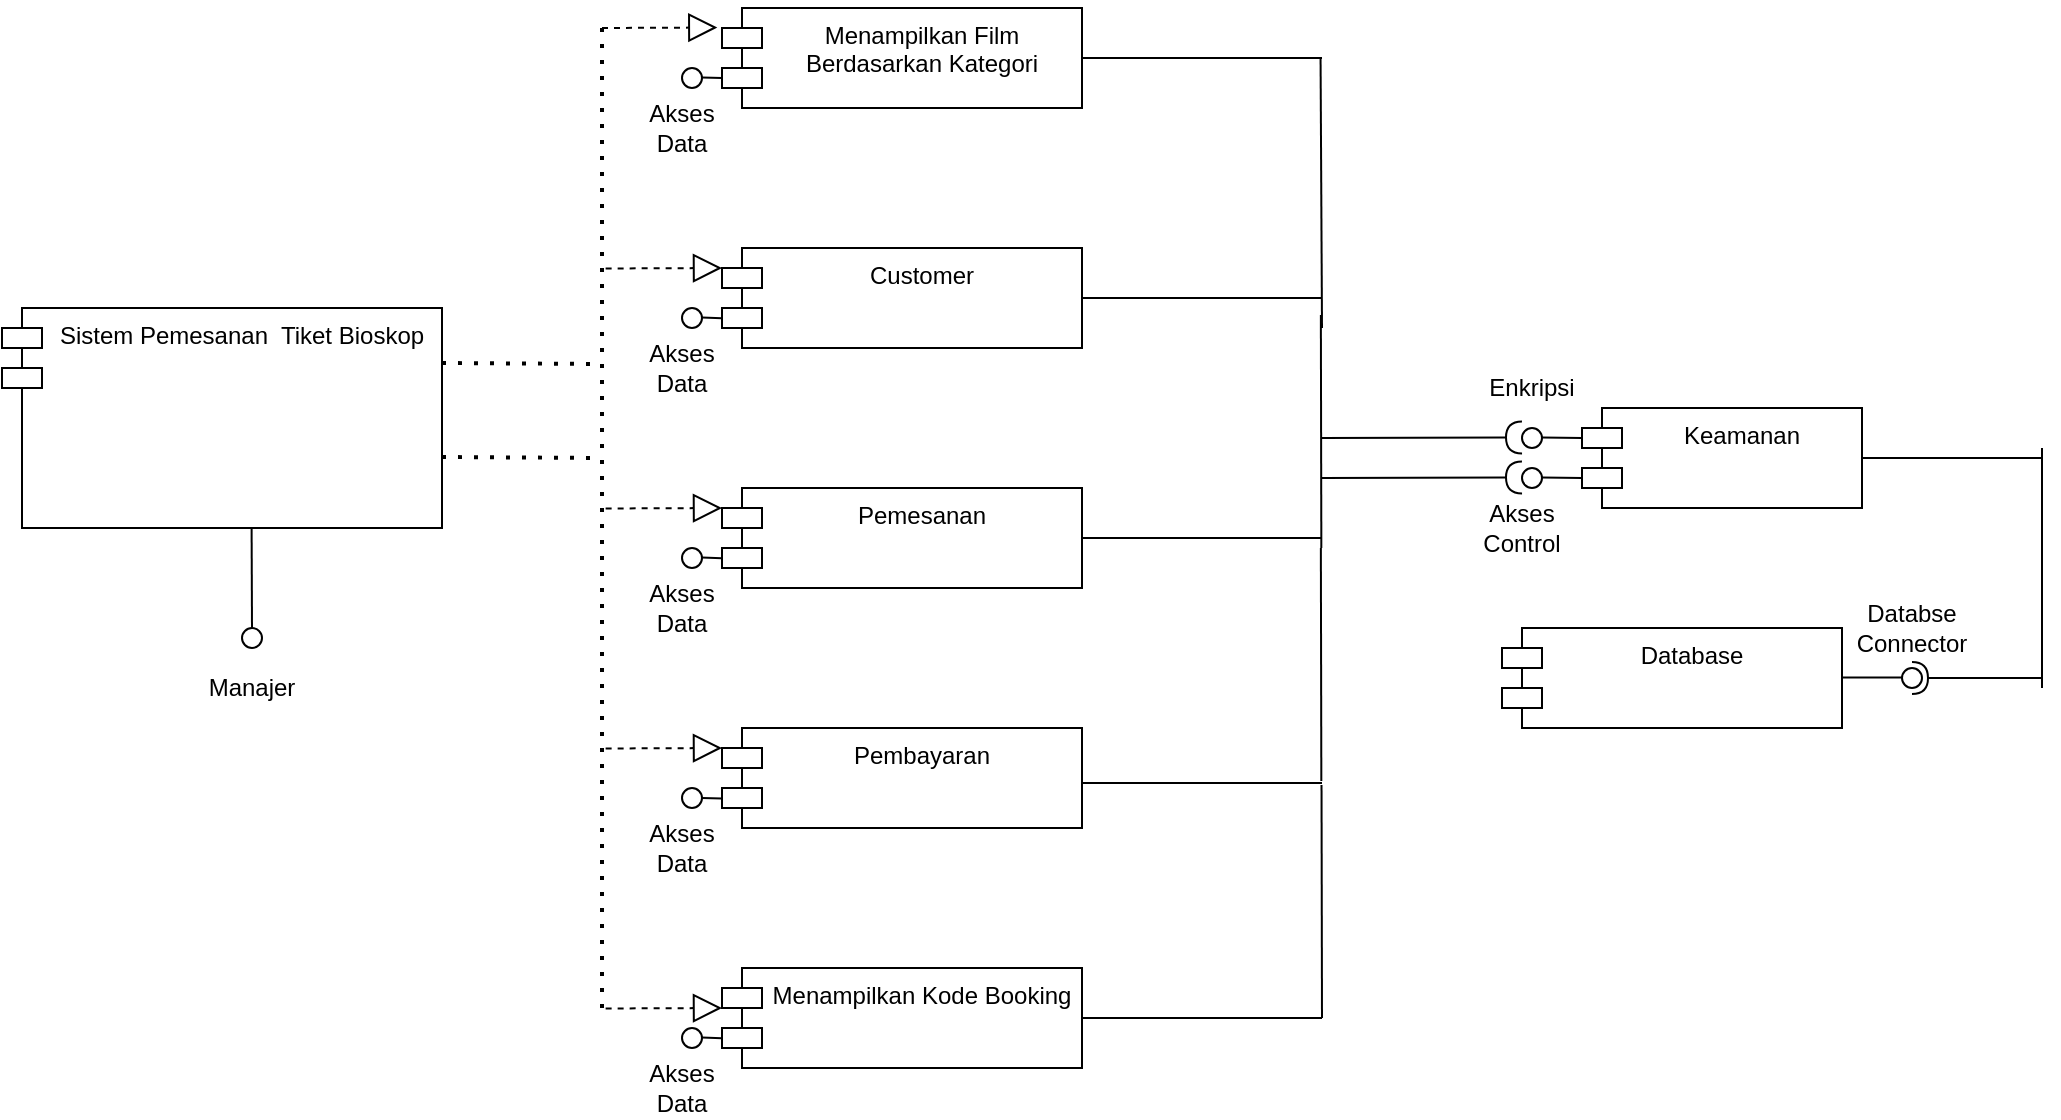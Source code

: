 <mxfile version="14.4.3" type="device"><diagram id="jXfLsAfXWyjTQ-n3Hu76" name="Page-1"><mxGraphModel dx="2354" dy="682" grid="1" gridSize="10" guides="1" tooltips="1" connect="1" arrows="1" fold="1" page="1" pageScale="1" pageWidth="850" pageHeight="1100" math="0" shadow="0"><root><mxCell id="0"/><mxCell id="1" parent="0"/><mxCell id="8DJMplQFBHsnG4Az3Doj-2" value="Sistem Pemesanan  Tiket Bioskop" style="shape=module;align=left;spacingLeft=20;align=center;verticalAlign=top;" vertex="1" parent="1"><mxGeometry x="-60" y="310" width="220" height="110" as="geometry"/></mxCell><mxCell id="8DJMplQFBHsnG4Az3Doj-3" value="Database" style="shape=module;align=left;spacingLeft=20;align=center;verticalAlign=top;" vertex="1" parent="1"><mxGeometry x="690" y="470" width="170" height="50" as="geometry"/></mxCell><mxCell id="8DJMplQFBHsnG4Az3Doj-4" value="Keamanan" style="shape=module;align=left;spacingLeft=20;align=center;verticalAlign=top;" vertex="1" parent="1"><mxGeometry x="730" y="360" width="140" height="50" as="geometry"/></mxCell><mxCell id="8DJMplQFBHsnG4Az3Doj-6" value="Pemesanan" style="shape=module;align=left;spacingLeft=20;align=center;verticalAlign=top;" vertex="1" parent="1"><mxGeometry x="300" y="400" width="180" height="50" as="geometry"/></mxCell><mxCell id="8DJMplQFBHsnG4Az3Doj-7" value="Customer" style="shape=module;align=left;spacingLeft=20;align=center;verticalAlign=top;" vertex="1" parent="1"><mxGeometry x="300" y="280" width="180" height="50" as="geometry"/></mxCell><mxCell id="8DJMplQFBHsnG4Az3Doj-8" value="Menampilkan Film&#10;Berdasarkan Kategori" style="shape=module;align=left;spacingLeft=20;align=center;verticalAlign=top;" vertex="1" parent="1"><mxGeometry x="300" y="160" width="180" height="50" as="geometry"/></mxCell><mxCell id="8DJMplQFBHsnG4Az3Doj-10" value="Pembayaran" style="shape=module;align=left;spacingLeft=20;align=center;verticalAlign=top;" vertex="1" parent="1"><mxGeometry x="300" y="520" width="180" height="50" as="geometry"/></mxCell><mxCell id="8DJMplQFBHsnG4Az3Doj-13" value="Menampilkan Kode Booking" style="shape=module;align=left;spacingLeft=20;align=center;verticalAlign=top;" vertex="1" parent="1"><mxGeometry x="300" y="640" width="180" height="50" as="geometry"/></mxCell><mxCell id="8DJMplQFBHsnG4Az3Doj-16" value="" style="endArrow=none;dashed=1;html=1;dashPattern=1 3;strokeWidth=2;exitX=1;exitY=0.25;exitDx=0;exitDy=0;" edge="1" parent="1" source="8DJMplQFBHsnG4Az3Doj-2"><mxGeometry width="50" height="50" relative="1" as="geometry"><mxPoint x="130" y="270" as="sourcePoint"/><mxPoint x="240" y="338" as="targetPoint"/></mxGeometry></mxCell><mxCell id="8DJMplQFBHsnG4Az3Doj-17" value="" style="endArrow=none;dashed=1;html=1;dashPattern=1 3;strokeWidth=2;exitX=1;exitY=0.25;exitDx=0;exitDy=0;" edge="1" parent="1"><mxGeometry width="50" height="50" relative="1" as="geometry"><mxPoint x="160" y="384.5" as="sourcePoint"/><mxPoint x="240" y="385" as="targetPoint"/></mxGeometry></mxCell><mxCell id="8DJMplQFBHsnG4Az3Doj-18" value="" style="endArrow=none;dashed=1;html=1;dashPattern=1 3;strokeWidth=2;" edge="1" parent="1"><mxGeometry width="50" height="50" relative="1" as="geometry"><mxPoint x="240" y="660" as="sourcePoint"/><mxPoint x="240" y="170" as="targetPoint"/></mxGeometry></mxCell><mxCell id="8DJMplQFBHsnG4Az3Doj-21" value="" style="endArrow=block;dashed=1;endFill=0;endSize=12;html=1;entryX=-0.013;entryY=0.195;entryDx=0;entryDy=0;entryPerimeter=0;" edge="1" parent="1" target="8DJMplQFBHsnG4Az3Doj-8"><mxGeometry width="160" relative="1" as="geometry"><mxPoint x="240" y="170" as="sourcePoint"/><mxPoint x="290" y="170" as="targetPoint"/><Array as="points"><mxPoint x="240" y="170"/></Array></mxGeometry></mxCell><mxCell id="8DJMplQFBHsnG4Az3Doj-22" value="" style="endArrow=block;dashed=1;endFill=0;endSize=12;html=1;entryX=-0.013;entryY=0.195;entryDx=0;entryDy=0;entryPerimeter=0;" edge="1" parent="1"><mxGeometry width="160" relative="1" as="geometry"><mxPoint x="241.82" y="290.25" as="sourcePoint"/><mxPoint x="300.0" y="290" as="targetPoint"/><Array as="points"><mxPoint x="241.82" y="290.25"/></Array></mxGeometry></mxCell><mxCell id="8DJMplQFBHsnG4Az3Doj-23" value="" style="endArrow=block;dashed=1;endFill=0;endSize=12;html=1;entryX=-0.013;entryY=0.195;entryDx=0;entryDy=0;entryPerimeter=0;" edge="1" parent="1"><mxGeometry width="160" relative="1" as="geometry"><mxPoint x="241.82" y="410.25" as="sourcePoint"/><mxPoint x="300.0" y="410" as="targetPoint"/><Array as="points"><mxPoint x="241.82" y="410.25"/></Array></mxGeometry></mxCell><mxCell id="8DJMplQFBHsnG4Az3Doj-24" value="" style="endArrow=block;dashed=1;endFill=0;endSize=12;html=1;entryX=-0.013;entryY=0.195;entryDx=0;entryDy=0;entryPerimeter=0;" edge="1" parent="1"><mxGeometry width="160" relative="1" as="geometry"><mxPoint x="241.82" y="530.25" as="sourcePoint"/><mxPoint x="300.0" y="530" as="targetPoint"/><Array as="points"><mxPoint x="241.82" y="530.25"/></Array></mxGeometry></mxCell><mxCell id="8DJMplQFBHsnG4Az3Doj-25" value="" style="endArrow=block;dashed=1;endFill=0;endSize=12;html=1;entryX=-0.013;entryY=0.195;entryDx=0;entryDy=0;entryPerimeter=0;" edge="1" parent="1"><mxGeometry width="160" relative="1" as="geometry"><mxPoint x="241.82" y="660.25" as="sourcePoint"/><mxPoint x="300.0" y="660" as="targetPoint"/><Array as="points"><mxPoint x="241.82" y="660.25"/></Array></mxGeometry></mxCell><mxCell id="8DJMplQFBHsnG4Az3Doj-29" value="" style="line;strokeWidth=1;rotatable=0;dashed=0;labelPosition=right;align=left;verticalAlign=middle;spacingTop=0;spacingLeft=6;points=[];portConstraint=eastwest;" vertex="1" parent="1"><mxGeometry x="480" y="180" width="120" height="10" as="geometry"/></mxCell><mxCell id="8DJMplQFBHsnG4Az3Doj-33" value="" style="line;strokeWidth=1;rotatable=0;dashed=0;labelPosition=right;align=left;verticalAlign=middle;spacingTop=0;spacingLeft=6;points=[];portConstraint=eastwest;" vertex="1" parent="1"><mxGeometry x="480" y="300" width="120" height="10" as="geometry"/></mxCell><mxCell id="8DJMplQFBHsnG4Az3Doj-34" value="" style="line;strokeWidth=1;rotatable=0;dashed=0;labelPosition=right;align=left;verticalAlign=middle;spacingTop=0;spacingLeft=6;points=[];portConstraint=eastwest;" vertex="1" parent="1"><mxGeometry x="480" y="420" width="120" height="10" as="geometry"/></mxCell><mxCell id="8DJMplQFBHsnG4Az3Doj-35" value="" style="line;strokeWidth=1;rotatable=0;dashed=0;labelPosition=right;align=left;verticalAlign=middle;spacingTop=0;spacingLeft=6;points=[];portConstraint=eastwest;" vertex="1" parent="1"><mxGeometry x="480" y="540" width="120" height="15" as="geometry"/></mxCell><mxCell id="8DJMplQFBHsnG4Az3Doj-36" value="" style="line;strokeWidth=1;rotatable=0;dashed=0;labelPosition=right;align=left;verticalAlign=middle;spacingTop=0;spacingLeft=6;points=[];portConstraint=eastwest;" vertex="1" parent="1"><mxGeometry x="480" y="660" width="120" height="10" as="geometry"/></mxCell><mxCell id="8DJMplQFBHsnG4Az3Doj-45" value="" style="rounded=0;orthogonalLoop=1;jettySize=auto;html=1;endArrow=halfCircle;endFill=0;entryX=0.5;entryY=0.5;entryDx=0;entryDy=0;endSize=6;strokeWidth=1;" edge="1" target="8DJMplQFBHsnG4Az3Doj-46" parent="1"><mxGeometry relative="1" as="geometry"><mxPoint x="960" y="495" as="sourcePoint"/></mxGeometry></mxCell><mxCell id="8DJMplQFBHsnG4Az3Doj-46" value="" style="ellipse;whiteSpace=wrap;html=1;fontFamily=Helvetica;fontSize=12;fontColor=#000000;align=center;strokeColor=#000000;fillColor=#ffffff;points=[];aspect=fixed;resizable=0;" vertex="1" parent="1"><mxGeometry x="890" y="490" width="10" height="10" as="geometry"/></mxCell><mxCell id="8DJMplQFBHsnG4Az3Doj-49" value="" style="endArrow=none;html=1;entryX=0.998;entryY=0.57;entryDx=0;entryDy=0;entryPerimeter=0;" edge="1" parent="1" target="8DJMplQFBHsnG4Az3Doj-35"><mxGeometry width="50" height="50" relative="1" as="geometry"><mxPoint x="600" y="665" as="sourcePoint"/><mxPoint x="600" y="555" as="targetPoint"/></mxGeometry></mxCell><mxCell id="8DJMplQFBHsnG4Az3Doj-50" value="" style="endArrow=none;html=1;entryX=0.998;entryY=0.57;entryDx=0;entryDy=0;entryPerimeter=0;" edge="1" parent="1"><mxGeometry width="50" height="50" relative="1" as="geometry"><mxPoint x="599.67" y="546.45" as="sourcePoint"/><mxPoint x="599.43" y="430.0" as="targetPoint"/></mxGeometry></mxCell><mxCell id="8DJMplQFBHsnG4Az3Doj-51" value="" style="endArrow=none;html=1;entryX=0.998;entryY=0.57;entryDx=0;entryDy=0;entryPerimeter=0;" edge="1" parent="1"><mxGeometry width="50" height="50" relative="1" as="geometry"><mxPoint x="599.67" y="430" as="sourcePoint"/><mxPoint x="599.43" y="313.55" as="targetPoint"/></mxGeometry></mxCell><mxCell id="8DJMplQFBHsnG4Az3Doj-53" value="" style="endArrow=none;html=1;entryX=0.994;entryY=0.488;entryDx=0;entryDy=0;entryPerimeter=0;" edge="1" parent="1" target="8DJMplQFBHsnG4Az3Doj-29"><mxGeometry width="50" height="50" relative="1" as="geometry"><mxPoint x="600" y="320" as="sourcePoint"/><mxPoint x="600" y="190" as="targetPoint"/></mxGeometry></mxCell><mxCell id="8DJMplQFBHsnG4Az3Doj-54" value="" style="endArrow=none;html=1;exitX=1;exitY=0.5;exitDx=0;exitDy=0;" edge="1" parent="1" source="8DJMplQFBHsnG4Az3Doj-4"><mxGeometry width="50" height="50" relative="1" as="geometry"><mxPoint x="890" y="400" as="sourcePoint"/><mxPoint x="960" y="385" as="targetPoint"/></mxGeometry></mxCell><mxCell id="8DJMplQFBHsnG4Az3Doj-55" value="" style="endArrow=none;html=1;" edge="1" parent="1"><mxGeometry width="50" height="50" relative="1" as="geometry"><mxPoint x="960" y="380" as="sourcePoint"/><mxPoint x="960" y="500" as="targetPoint"/></mxGeometry></mxCell><mxCell id="8DJMplQFBHsnG4Az3Doj-56" value="" style="endArrow=none;html=1;" edge="1" parent="1"><mxGeometry width="50" height="50" relative="1" as="geometry"><mxPoint x="860" y="494.76" as="sourcePoint"/><mxPoint x="890" y="494.76" as="targetPoint"/></mxGeometry></mxCell><mxCell id="8DJMplQFBHsnG4Az3Doj-57" value="" style="ellipse;whiteSpace=wrap;html=1;fontFamily=Helvetica;fontSize=12;fontColor=#000000;align=center;strokeColor=#000000;fillColor=#ffffff;points=[];aspect=fixed;resizable=0;" vertex="1" parent="1"><mxGeometry x="700" y="370" width="10" height="10" as="geometry"/></mxCell><mxCell id="8DJMplQFBHsnG4Az3Doj-58" value="" style="rounded=0;orthogonalLoop=1;jettySize=auto;html=1;endArrow=halfCircle;endFill=0;entryX=0.5;entryY=0.5;entryDx=0;entryDy=0;endSize=6;strokeWidth=1;" edge="1" parent="1"><mxGeometry relative="1" as="geometry"><mxPoint x="600" y="375" as="sourcePoint"/><mxPoint x="700" y="374.76" as="targetPoint"/></mxGeometry></mxCell><mxCell id="8DJMplQFBHsnG4Az3Doj-59" value="" style="ellipse;whiteSpace=wrap;html=1;fontFamily=Helvetica;fontSize=12;fontColor=#000000;align=center;strokeColor=#000000;fillColor=#ffffff;points=[];aspect=fixed;resizable=0;" vertex="1" parent="1"><mxGeometry x="700" y="390" width="10" height="10" as="geometry"/></mxCell><mxCell id="8DJMplQFBHsnG4Az3Doj-60" value="" style="rounded=0;orthogonalLoop=1;jettySize=auto;html=1;endArrow=halfCircle;endFill=0;entryX=0.5;entryY=0.5;entryDx=0;entryDy=0;endSize=6;strokeWidth=1;" edge="1" parent="1"><mxGeometry relative="1" as="geometry"><mxPoint x="600" y="395" as="sourcePoint"/><mxPoint x="700" y="394.76" as="targetPoint"/></mxGeometry></mxCell><mxCell id="8DJMplQFBHsnG4Az3Doj-61" value="" style="endArrow=none;html=1;" edge="1" parent="1"><mxGeometry width="50" height="50" relative="1" as="geometry"><mxPoint x="710" y="374.76" as="sourcePoint"/><mxPoint x="730" y="375" as="targetPoint"/></mxGeometry></mxCell><mxCell id="8DJMplQFBHsnG4Az3Doj-62" value="" style="endArrow=none;html=1;" edge="1" parent="1"><mxGeometry width="50" height="50" relative="1" as="geometry"><mxPoint x="710" y="394.76" as="sourcePoint"/><mxPoint x="730" y="395" as="targetPoint"/></mxGeometry></mxCell><mxCell id="8DJMplQFBHsnG4Az3Doj-63" value="" style="ellipse;whiteSpace=wrap;html=1;fontFamily=Helvetica;fontSize=12;fontColor=#000000;align=center;strokeColor=#000000;fillColor=#ffffff;points=[];aspect=fixed;resizable=0;" vertex="1" parent="1"><mxGeometry x="280" y="190" width="10" height="10" as="geometry"/></mxCell><mxCell id="8DJMplQFBHsnG4Az3Doj-64" value="" style="ellipse;whiteSpace=wrap;html=1;fontFamily=Helvetica;fontSize=12;fontColor=#000000;align=center;strokeColor=#000000;fillColor=#ffffff;points=[];aspect=fixed;resizable=0;" vertex="1" parent="1"><mxGeometry x="280" y="310" width="10" height="10" as="geometry"/></mxCell><mxCell id="8DJMplQFBHsnG4Az3Doj-65" value="" style="ellipse;whiteSpace=wrap;html=1;fontFamily=Helvetica;fontSize=12;fontColor=#000000;align=center;strokeColor=#000000;fillColor=#ffffff;points=[];aspect=fixed;resizable=0;" vertex="1" parent="1"><mxGeometry x="280" y="430" width="10" height="10" as="geometry"/></mxCell><mxCell id="8DJMplQFBHsnG4Az3Doj-66" value="" style="ellipse;whiteSpace=wrap;html=1;fontFamily=Helvetica;fontSize=12;fontColor=#000000;align=center;strokeColor=#000000;fillColor=#ffffff;points=[];aspect=fixed;resizable=0;" vertex="1" parent="1"><mxGeometry x="280" y="550" width="10" height="10" as="geometry"/></mxCell><mxCell id="8DJMplQFBHsnG4Az3Doj-67" value="" style="ellipse;whiteSpace=wrap;html=1;fontFamily=Helvetica;fontSize=12;fontColor=#000000;align=center;strokeColor=#000000;fillColor=#ffffff;points=[];aspect=fixed;resizable=0;" vertex="1" parent="1"><mxGeometry x="280" y="670" width="10" height="10" as="geometry"/></mxCell><mxCell id="8DJMplQFBHsnG4Az3Doj-68" value="" style="endArrow=none;html=1;" edge="1" parent="1"><mxGeometry width="50" height="50" relative="1" as="geometry"><mxPoint x="290" y="194.71" as="sourcePoint"/><mxPoint x="300" y="195" as="targetPoint"/></mxGeometry></mxCell><mxCell id="8DJMplQFBHsnG4Az3Doj-69" value="" style="endArrow=none;html=1;" edge="1" parent="1"><mxGeometry width="50" height="50" relative="1" as="geometry"><mxPoint x="290" y="314.8" as="sourcePoint"/><mxPoint x="300" y="315.09" as="targetPoint"/></mxGeometry></mxCell><mxCell id="8DJMplQFBHsnG4Az3Doj-70" value="" style="endArrow=none;html=1;" edge="1" parent="1"><mxGeometry width="50" height="50" relative="1" as="geometry"><mxPoint x="290" y="434.8" as="sourcePoint"/><mxPoint x="300" y="435.09" as="targetPoint"/></mxGeometry></mxCell><mxCell id="8DJMplQFBHsnG4Az3Doj-71" value="" style="endArrow=none;html=1;" edge="1" parent="1"><mxGeometry width="50" height="50" relative="1" as="geometry"><mxPoint x="290" y="555" as="sourcePoint"/><mxPoint x="300" y="555.29" as="targetPoint"/></mxGeometry></mxCell><mxCell id="8DJMplQFBHsnG4Az3Doj-72" value="" style="endArrow=none;html=1;" edge="1" parent="1"><mxGeometry width="50" height="50" relative="1" as="geometry"><mxPoint x="290" y="674.8" as="sourcePoint"/><mxPoint x="300" y="675.09" as="targetPoint"/></mxGeometry></mxCell><mxCell id="8DJMplQFBHsnG4Az3Doj-75" value="" style="ellipse;whiteSpace=wrap;html=1;fontFamily=Helvetica;fontSize=12;fontColor=#000000;align=center;strokeColor=#000000;fillColor=#ffffff;points=[];aspect=fixed;resizable=0;" vertex="1" parent="1"><mxGeometry x="60" y="470" width="10" height="10" as="geometry"/></mxCell><mxCell id="8DJMplQFBHsnG4Az3Doj-76" value="" style="endArrow=none;html=1;" edge="1" parent="1"><mxGeometry width="50" height="50" relative="1" as="geometry"><mxPoint x="65" y="470" as="sourcePoint"/><mxPoint x="64.8" y="420" as="targetPoint"/></mxGeometry></mxCell><mxCell id="8DJMplQFBHsnG4Az3Doj-77" value="Enkripsi" style="text;html=1;strokeColor=none;fillColor=none;align=center;verticalAlign=middle;whiteSpace=wrap;rounded=0;" vertex="1" parent="1"><mxGeometry x="685" y="340" width="40" height="20" as="geometry"/></mxCell><mxCell id="8DJMplQFBHsnG4Az3Doj-78" value="Databse Connector" style="text;html=1;strokeColor=none;fillColor=none;align=center;verticalAlign=middle;whiteSpace=wrap;rounded=0;" vertex="1" parent="1"><mxGeometry x="875" y="460" width="40" height="20" as="geometry"/></mxCell><mxCell id="8DJMplQFBHsnG4Az3Doj-79" value="Akses&lt;br&gt;Data" style="text;html=1;strokeColor=none;fillColor=none;align=center;verticalAlign=middle;whiteSpace=wrap;rounded=0;" vertex="1" parent="1"><mxGeometry x="260" y="690" width="40" height="20" as="geometry"/></mxCell><mxCell id="8DJMplQFBHsnG4Az3Doj-82" value="Akses Control" style="text;html=1;strokeColor=none;fillColor=none;align=center;verticalAlign=middle;whiteSpace=wrap;rounded=0;" vertex="1" parent="1"><mxGeometry x="680" y="410" width="40" height="20" as="geometry"/></mxCell><mxCell id="8DJMplQFBHsnG4Az3Doj-83" value="Akses&lt;br&gt;Data" style="text;html=1;strokeColor=none;fillColor=none;align=center;verticalAlign=middle;whiteSpace=wrap;rounded=0;" vertex="1" parent="1"><mxGeometry x="260" y="570" width="40" height="20" as="geometry"/></mxCell><mxCell id="8DJMplQFBHsnG4Az3Doj-84" value="Akses&lt;br&gt;Data" style="text;html=1;strokeColor=none;fillColor=none;align=center;verticalAlign=middle;whiteSpace=wrap;rounded=0;" vertex="1" parent="1"><mxGeometry x="260" y="450" width="40" height="20" as="geometry"/></mxCell><mxCell id="8DJMplQFBHsnG4Az3Doj-85" value="Akses&lt;br&gt;Data" style="text;html=1;strokeColor=none;fillColor=none;align=center;verticalAlign=middle;whiteSpace=wrap;rounded=0;" vertex="1" parent="1"><mxGeometry x="260" y="330" width="40" height="20" as="geometry"/></mxCell><mxCell id="8DJMplQFBHsnG4Az3Doj-86" value="Akses&lt;br&gt;Data" style="text;html=1;strokeColor=none;fillColor=none;align=center;verticalAlign=middle;whiteSpace=wrap;rounded=0;" vertex="1" parent="1"><mxGeometry x="260" y="210" width="40" height="20" as="geometry"/></mxCell><mxCell id="8DJMplQFBHsnG4Az3Doj-87" value="Manajer" style="text;html=1;strokeColor=none;fillColor=none;align=center;verticalAlign=middle;whiteSpace=wrap;rounded=0;" vertex="1" parent="1"><mxGeometry x="45" y="490" width="40" height="20" as="geometry"/></mxCell></root></mxGraphModel></diagram></mxfile>